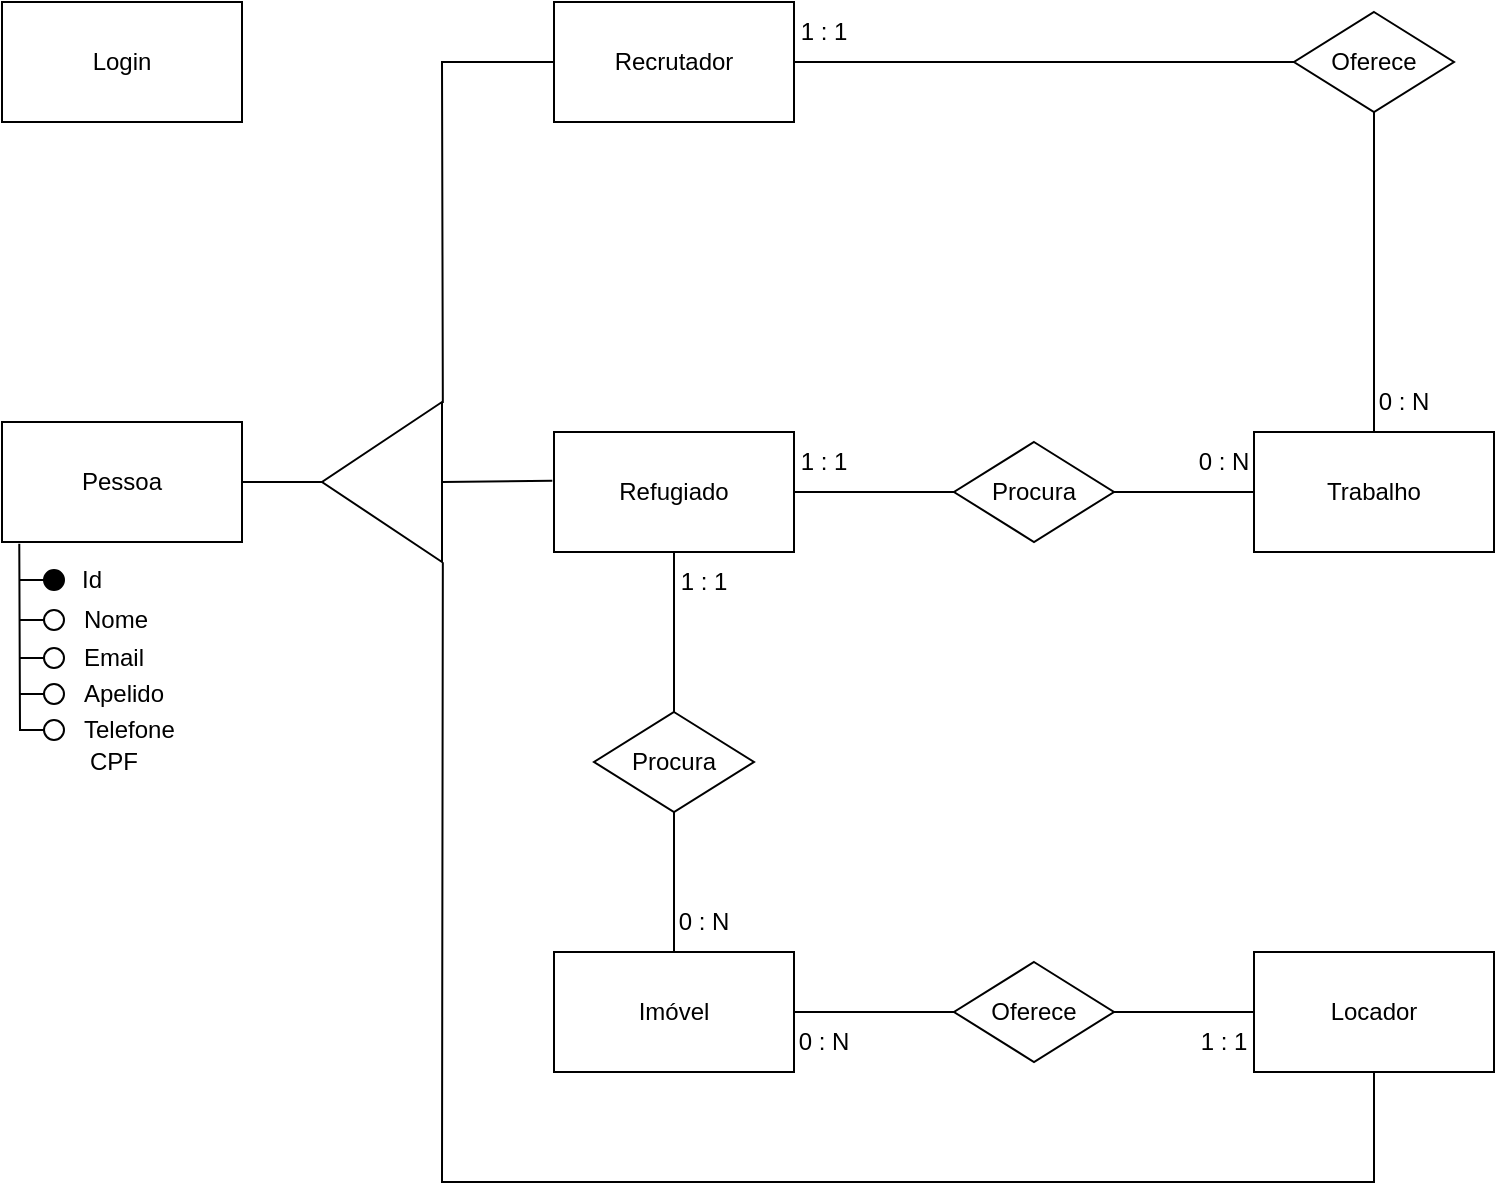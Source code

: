 <mxfile version="16.0.3" type="device"><diagram id="C5RBs43oDa-KdzZeNtuy" name="Page-1"><mxGraphModel dx="1673" dy="896" grid="1" gridSize="10" guides="1" tooltips="1" connect="1" arrows="1" fold="1" page="1" pageScale="1" pageWidth="827" pageHeight="1169" math="0" shadow="0"><root><mxCell id="WIyWlLk6GJQsqaUBKTNV-0"/><mxCell id="WIyWlLk6GJQsqaUBKTNV-1" parent="WIyWlLk6GJQsqaUBKTNV-0"/><mxCell id="FwgSdlfow-PsD2xN7TJJ-3" value="&lt;font style=&quot;vertical-align: inherit&quot;&gt;&lt;font style=&quot;vertical-align: inherit&quot;&gt;&lt;font style=&quot;vertical-align: inherit&quot;&gt;&lt;font style=&quot;vertical-align: inherit&quot;&gt;Procura&lt;/font&gt;&lt;/font&gt;&lt;/font&gt;&lt;/font&gt;" style="rhombus;whiteSpace=wrap;html=1;" parent="WIyWlLk6GJQsqaUBKTNV-1" vertex="1"><mxGeometry x="517" y="280" width="80" height="50" as="geometry"/></mxCell><mxCell id="FwgSdlfow-PsD2xN7TJJ-4" value="&lt;font style=&quot;vertical-align: inherit&quot;&gt;&lt;font style=&quot;vertical-align: inherit&quot;&gt;Oferece&lt;/font&gt;&lt;/font&gt;" style="rhombus;whiteSpace=wrap;html=1;" parent="WIyWlLk6GJQsqaUBKTNV-1" vertex="1"><mxGeometry x="687" y="65" width="80" height="50" as="geometry"/></mxCell><mxCell id="FwgSdlfow-PsD2xN7TJJ-8" value="&lt;font style=&quot;vertical-align: inherit&quot;&gt;&lt;font style=&quot;vertical-align: inherit&quot;&gt;&lt;font style=&quot;vertical-align: inherit&quot;&gt;&lt;font style=&quot;vertical-align: inherit&quot;&gt;Procura&lt;/font&gt;&lt;/font&gt;&lt;/font&gt;&lt;/font&gt;" style="rhombus;whiteSpace=wrap;html=1;" parent="WIyWlLk6GJQsqaUBKTNV-1" vertex="1"><mxGeometry x="337" y="415" width="80" height="50" as="geometry"/></mxCell><mxCell id="FwgSdlfow-PsD2xN7TJJ-9" value="&lt;font style=&quot;vertical-align: inherit&quot;&gt;&lt;font style=&quot;vertical-align: inherit&quot;&gt;Oferece&lt;/font&gt;&lt;/font&gt;" style="rhombus;whiteSpace=wrap;html=1;" parent="WIyWlLk6GJQsqaUBKTNV-1" vertex="1"><mxGeometry x="517" y="540" width="80" height="50" as="geometry"/></mxCell><mxCell id="FwgSdlfow-PsD2xN7TJJ-10" value="" style="endArrow=none;html=1;rounded=0;exitX=1;exitY=0.5;exitDx=0;exitDy=0;entryX=0;entryY=0.5;entryDx=0;entryDy=0;" parent="WIyWlLk6GJQsqaUBKTNV-1" source="FwgSdlfow-PsD2xN7TJJ-0" target="FwgSdlfow-PsD2xN7TJJ-3" edge="1"><mxGeometry width="50" height="50" relative="1" as="geometry"><mxPoint x="697" y="335" as="sourcePoint"/><mxPoint x="747" y="285" as="targetPoint"/></mxGeometry></mxCell><mxCell id="FwgSdlfow-PsD2xN7TJJ-11" value="" style="endArrow=none;html=1;rounded=0;exitX=1;exitY=0.5;exitDx=0;exitDy=0;entryX=0;entryY=0.5;entryDx=0;entryDy=0;" parent="WIyWlLk6GJQsqaUBKTNV-1" source="FwgSdlfow-PsD2xN7TJJ-3" target="FwgSdlfow-PsD2xN7TJJ-2" edge="1"><mxGeometry width="50" height="50" relative="1" as="geometry"><mxPoint x="697" y="335" as="sourcePoint"/><mxPoint x="747" y="285" as="targetPoint"/></mxGeometry></mxCell><mxCell id="FwgSdlfow-PsD2xN7TJJ-12" value="" style="endArrow=none;html=1;rounded=0;exitX=1;exitY=0.5;exitDx=0;exitDy=0;entryX=0;entryY=0.5;entryDx=0;entryDy=0;" parent="WIyWlLk6GJQsqaUBKTNV-1" source="FwgSdlfow-PsD2xN7TJJ-1" target="FwgSdlfow-PsD2xN7TJJ-4" edge="1"><mxGeometry width="50" height="50" relative="1" as="geometry"><mxPoint x="697" y="335" as="sourcePoint"/><mxPoint x="747" y="285" as="targetPoint"/><Array as="points"/></mxGeometry></mxCell><mxCell id="FwgSdlfow-PsD2xN7TJJ-13" value="" style="endArrow=none;html=1;rounded=0;entryX=0.5;entryY=1;entryDx=0;entryDy=0;exitX=0.5;exitY=0;exitDx=0;exitDy=0;" parent="WIyWlLk6GJQsqaUBKTNV-1" source="FwgSdlfow-PsD2xN7TJJ-2" target="FwgSdlfow-PsD2xN7TJJ-4" edge="1"><mxGeometry width="50" height="50" relative="1" as="geometry"><mxPoint x="697" y="335" as="sourcePoint"/><mxPoint x="747" y="285" as="targetPoint"/></mxGeometry></mxCell><mxCell id="FwgSdlfow-PsD2xN7TJJ-14" value="" style="endArrow=none;html=1;rounded=0;entryX=0.5;entryY=1;entryDx=0;entryDy=0;exitX=0.5;exitY=0;exitDx=0;exitDy=0;" parent="WIyWlLk6GJQsqaUBKTNV-1" source="FwgSdlfow-PsD2xN7TJJ-8" target="FwgSdlfow-PsD2xN7TJJ-0" edge="1"><mxGeometry width="50" height="50" relative="1" as="geometry"><mxPoint x="697" y="335" as="sourcePoint"/><mxPoint x="747" y="285" as="targetPoint"/></mxGeometry></mxCell><mxCell id="FwgSdlfow-PsD2xN7TJJ-15" value="" style="endArrow=none;html=1;rounded=0;entryX=0.5;entryY=0;entryDx=0;entryDy=0;exitX=0.5;exitY=1;exitDx=0;exitDy=0;" parent="WIyWlLk6GJQsqaUBKTNV-1" source="FwgSdlfow-PsD2xN7TJJ-8" target="FwgSdlfow-PsD2xN7TJJ-5" edge="1"><mxGeometry width="50" height="50" relative="1" as="geometry"><mxPoint x="697" y="335" as="sourcePoint"/><mxPoint x="747" y="285" as="targetPoint"/></mxGeometry></mxCell><mxCell id="FwgSdlfow-PsD2xN7TJJ-16" value="" style="endArrow=none;html=1;rounded=0;exitX=1;exitY=0.5;exitDx=0;exitDy=0;entryX=0;entryY=0.5;entryDx=0;entryDy=0;" parent="WIyWlLk6GJQsqaUBKTNV-1" source="FwgSdlfow-PsD2xN7TJJ-5" target="FwgSdlfow-PsD2xN7TJJ-9" edge="1"><mxGeometry width="50" height="50" relative="1" as="geometry"><mxPoint x="697" y="335" as="sourcePoint"/><mxPoint x="747" y="285" as="targetPoint"/></mxGeometry></mxCell><mxCell id="FwgSdlfow-PsD2xN7TJJ-17" value="" style="endArrow=none;html=1;rounded=0;entryX=0;entryY=0.5;entryDx=0;entryDy=0;exitX=1;exitY=0.5;exitDx=0;exitDy=0;" parent="WIyWlLk6GJQsqaUBKTNV-1" source="FwgSdlfow-PsD2xN7TJJ-9" target="FwgSdlfow-PsD2xN7TJJ-7" edge="1"><mxGeometry width="50" height="50" relative="1" as="geometry"><mxPoint x="697" y="335" as="sourcePoint"/><mxPoint x="747" y="285" as="targetPoint"/></mxGeometry></mxCell><mxCell id="FwgSdlfow-PsD2xN7TJJ-27" value="" style="group" parent="WIyWlLk6GJQsqaUBKTNV-1" vertex="1" connectable="0"><mxGeometry x="317" y="275" width="150" height="90" as="geometry"/></mxCell><mxCell id="FwgSdlfow-PsD2xN7TJJ-0" value="&lt;font style=&quot;vertical-align: inherit&quot;&gt;&lt;font style=&quot;vertical-align: inherit&quot;&gt;&lt;font style=&quot;vertical-align: inherit&quot;&gt;&lt;font style=&quot;vertical-align: inherit&quot;&gt;&lt;font style=&quot;vertical-align: inherit&quot;&gt;&lt;font style=&quot;vertical-align: inherit&quot;&gt;&lt;font style=&quot;vertical-align: inherit&quot;&gt;&lt;font style=&quot;vertical-align: inherit&quot;&gt;&lt;font style=&quot;vertical-align: inherit&quot;&gt;&lt;font style=&quot;vertical-align: inherit&quot;&gt;&lt;font style=&quot;vertical-align: inherit&quot;&gt;&lt;font style=&quot;vertical-align: inherit&quot;&gt;&lt;font style=&quot;vertical-align: inherit&quot;&gt;&lt;font style=&quot;vertical-align: inherit&quot;&gt;Refugiado&lt;/font&gt;&lt;/font&gt;&lt;/font&gt;&lt;/font&gt;&lt;/font&gt;&lt;/font&gt;&lt;/font&gt;&lt;/font&gt;&lt;/font&gt;&lt;/font&gt;&lt;/font&gt;&lt;/font&gt;&lt;/font&gt;&lt;/font&gt;" style="rounded=0;whiteSpace=wrap;html=1;" parent="FwgSdlfow-PsD2xN7TJJ-27" vertex="1"><mxGeometry width="120" height="60" as="geometry"/></mxCell><mxCell id="FwgSdlfow-PsD2xN7TJJ-18" value="&lt;font style=&quot;vertical-align: inherit&quot;&gt;&lt;font style=&quot;vertical-align: inherit&quot;&gt;&lt;font style=&quot;vertical-align: inherit&quot;&gt;&lt;font style=&quot;vertical-align: inherit&quot;&gt;&lt;font style=&quot;vertical-align: inherit&quot;&gt;&lt;font style=&quot;vertical-align: inherit&quot;&gt;&lt;font style=&quot;vertical-align: inherit&quot;&gt;&lt;font style=&quot;vertical-align: inherit&quot;&gt;1 : 1&lt;/font&gt;&lt;/font&gt;&lt;/font&gt;&lt;/font&gt;&lt;/font&gt;&lt;/font&gt;&lt;/font&gt;&lt;/font&gt;" style="text;html=1;strokeColor=none;fillColor=none;align=center;verticalAlign=middle;whiteSpace=wrap;rounded=0;" parent="FwgSdlfow-PsD2xN7TJJ-27" vertex="1"><mxGeometry x="120" width="30" height="30" as="geometry"/></mxCell><mxCell id="FwgSdlfow-PsD2xN7TJJ-23" value="&lt;font style=&quot;vertical-align: inherit&quot;&gt;&lt;font style=&quot;vertical-align: inherit&quot;&gt;&lt;font style=&quot;vertical-align: inherit&quot;&gt;&lt;font style=&quot;vertical-align: inherit&quot;&gt;&lt;font style=&quot;vertical-align: inherit&quot;&gt;&lt;font style=&quot;vertical-align: inherit&quot;&gt;&lt;font style=&quot;vertical-align: inherit&quot;&gt;&lt;font style=&quot;vertical-align: inherit&quot;&gt;1 : 1&lt;/font&gt;&lt;/font&gt;&lt;/font&gt;&lt;/font&gt;&lt;/font&gt;&lt;/font&gt;&lt;/font&gt;&lt;/font&gt;" style="text;html=1;strokeColor=none;fillColor=none;align=center;verticalAlign=middle;whiteSpace=wrap;rounded=0;" parent="FwgSdlfow-PsD2xN7TJJ-27" vertex="1"><mxGeometry x="60" y="60" width="30" height="30" as="geometry"/></mxCell><mxCell id="FwgSdlfow-PsD2xN7TJJ-28" value="" style="group" parent="WIyWlLk6GJQsqaUBKTNV-1" vertex="1" connectable="0"><mxGeometry x="317" y="505" width="150" height="90" as="geometry"/></mxCell><mxCell id="FwgSdlfow-PsD2xN7TJJ-5" value="&lt;font style=&quot;vertical-align: inherit&quot;&gt;&lt;font style=&quot;vertical-align: inherit&quot;&gt;&lt;font style=&quot;vertical-align: inherit&quot;&gt;&lt;font style=&quot;vertical-align: inherit&quot;&gt;Imóvel&lt;/font&gt;&lt;/font&gt;&lt;/font&gt;&lt;/font&gt;" style="rounded=0;whiteSpace=wrap;html=1;" parent="FwgSdlfow-PsD2xN7TJJ-28" vertex="1"><mxGeometry y="30" width="120" height="60" as="geometry"/></mxCell><mxCell id="FwgSdlfow-PsD2xN7TJJ-20" value="&lt;font style=&quot;vertical-align: inherit&quot;&gt;&lt;font style=&quot;vertical-align: inherit&quot;&gt;&lt;font style=&quot;vertical-align: inherit&quot;&gt;&lt;font style=&quot;vertical-align: inherit&quot;&gt;&lt;font style=&quot;vertical-align: inherit&quot;&gt;&lt;font style=&quot;vertical-align: inherit&quot;&gt;&lt;font style=&quot;vertical-align: inherit&quot;&gt;&lt;font style=&quot;vertical-align: inherit&quot;&gt;&lt;font style=&quot;vertical-align: inherit&quot;&gt;&lt;font style=&quot;vertical-align: inherit&quot;&gt;&lt;font style=&quot;vertical-align: inherit&quot;&gt;&lt;font style=&quot;vertical-align: inherit&quot;&gt;0 : N&lt;/font&gt;&lt;/font&gt;&lt;/font&gt;&lt;/font&gt;&lt;/font&gt;&lt;/font&gt;&lt;/font&gt;&lt;/font&gt;&lt;/font&gt;&lt;/font&gt;&lt;/font&gt;&lt;/font&gt;" style="text;html=1;strokeColor=none;fillColor=none;align=center;verticalAlign=middle;whiteSpace=wrap;rounded=0;" parent="FwgSdlfow-PsD2xN7TJJ-28" vertex="1"><mxGeometry x="60" width="30" height="30" as="geometry"/></mxCell><mxCell id="FwgSdlfow-PsD2xN7TJJ-22" value="&lt;font style=&quot;vertical-align: inherit&quot;&gt;&lt;font style=&quot;vertical-align: inherit&quot;&gt;&lt;font style=&quot;vertical-align: inherit&quot;&gt;&lt;font style=&quot;vertical-align: inherit&quot;&gt;&lt;font style=&quot;vertical-align: inherit&quot;&gt;&lt;font style=&quot;vertical-align: inherit&quot;&gt;&lt;font style=&quot;vertical-align: inherit&quot;&gt;&lt;font style=&quot;vertical-align: inherit&quot;&gt;&lt;font style=&quot;vertical-align: inherit&quot;&gt;&lt;font style=&quot;vertical-align: inherit&quot;&gt;&lt;font style=&quot;vertical-align: inherit&quot;&gt;&lt;font style=&quot;vertical-align: inherit&quot;&gt;&lt;font style=&quot;vertical-align: inherit&quot;&gt;&lt;font style=&quot;vertical-align: inherit&quot;&gt;0 : N&lt;/font&gt;&lt;/font&gt;&lt;/font&gt;&lt;/font&gt;&lt;/font&gt;&lt;/font&gt;&lt;/font&gt;&lt;/font&gt;&lt;/font&gt;&lt;/font&gt;&lt;/font&gt;&lt;/font&gt;&lt;/font&gt;&lt;/font&gt;" style="text;html=1;strokeColor=none;fillColor=none;align=center;verticalAlign=middle;whiteSpace=wrap;rounded=0;" parent="FwgSdlfow-PsD2xN7TJJ-28" vertex="1"><mxGeometry x="120" y="60" width="30" height="30" as="geometry"/></mxCell><mxCell id="FwgSdlfow-PsD2xN7TJJ-29" value="" style="group" parent="WIyWlLk6GJQsqaUBKTNV-1" vertex="1" connectable="0"><mxGeometry x="637" y="535" width="150" height="60" as="geometry"/></mxCell><mxCell id="FwgSdlfow-PsD2xN7TJJ-7" value="&lt;font style=&quot;vertical-align: inherit&quot;&gt;&lt;font style=&quot;vertical-align: inherit&quot;&gt;Locador&lt;/font&gt;&lt;/font&gt;" style="rounded=0;whiteSpace=wrap;html=1;" parent="FwgSdlfow-PsD2xN7TJJ-29" vertex="1"><mxGeometry x="30" width="120" height="60" as="geometry"/></mxCell><mxCell id="FwgSdlfow-PsD2xN7TJJ-24" value="&lt;font style=&quot;vertical-align: inherit&quot;&gt;&lt;font style=&quot;vertical-align: inherit&quot;&gt;&lt;font style=&quot;vertical-align: inherit&quot;&gt;&lt;font style=&quot;vertical-align: inherit&quot;&gt;&lt;font style=&quot;vertical-align: inherit&quot;&gt;&lt;font style=&quot;vertical-align: inherit&quot;&gt;&lt;font style=&quot;vertical-align: inherit&quot;&gt;&lt;font style=&quot;vertical-align: inherit&quot;&gt;&lt;font style=&quot;vertical-align: inherit&quot;&gt;&lt;font style=&quot;vertical-align: inherit&quot;&gt;&lt;font style=&quot;vertical-align: inherit&quot;&gt;&lt;font style=&quot;vertical-align: inherit&quot;&gt;&lt;font style=&quot;vertical-align: inherit&quot;&gt;&lt;font style=&quot;vertical-align: inherit&quot;&gt;&lt;font style=&quot;vertical-align: inherit&quot;&gt;&lt;font style=&quot;vertical-align: inherit&quot;&gt;1 : 1&lt;/font&gt;&lt;/font&gt;&lt;/font&gt;&lt;/font&gt;&lt;/font&gt;&lt;/font&gt;&lt;/font&gt;&lt;/font&gt;&lt;/font&gt;&lt;/font&gt;&lt;/font&gt;&lt;/font&gt;&lt;/font&gt;&lt;/font&gt;&lt;/font&gt;&lt;/font&gt;" style="text;html=1;strokeColor=none;fillColor=none;align=center;verticalAlign=middle;whiteSpace=wrap;rounded=0;" parent="FwgSdlfow-PsD2xN7TJJ-29" vertex="1"><mxGeometry y="30" width="30" height="30" as="geometry"/></mxCell><mxCell id="FwgSdlfow-PsD2xN7TJJ-30" value="" style="group" parent="WIyWlLk6GJQsqaUBKTNV-1" vertex="1" connectable="0"><mxGeometry x="637" y="245" width="150" height="90" as="geometry"/></mxCell><mxCell id="FwgSdlfow-PsD2xN7TJJ-2" value="&lt;font style=&quot;vertical-align: inherit&quot;&gt;&lt;font style=&quot;vertical-align: inherit&quot;&gt;&lt;font style=&quot;vertical-align: inherit&quot;&gt;&lt;font style=&quot;vertical-align: inherit&quot;&gt;&lt;font style=&quot;vertical-align: inherit&quot;&gt;&lt;font style=&quot;vertical-align: inherit&quot;&gt;&lt;font style=&quot;vertical-align: inherit&quot;&gt;&lt;font style=&quot;vertical-align: inherit&quot;&gt;Trabalho&lt;/font&gt;&lt;/font&gt;&lt;/font&gt;&lt;/font&gt;&lt;/font&gt;&lt;/font&gt;&lt;/font&gt;&lt;/font&gt;" style="rounded=0;whiteSpace=wrap;html=1;" parent="FwgSdlfow-PsD2xN7TJJ-30" vertex="1"><mxGeometry x="30" y="30" width="120" height="60" as="geometry"/></mxCell><mxCell id="FwgSdlfow-PsD2xN7TJJ-25" value="&lt;font style=&quot;vertical-align: inherit&quot;&gt;&lt;font style=&quot;vertical-align: inherit&quot;&gt;&lt;font style=&quot;vertical-align: inherit&quot;&gt;&lt;font style=&quot;vertical-align: inherit&quot;&gt;&lt;font style=&quot;vertical-align: inherit&quot;&gt;&lt;font style=&quot;vertical-align: inherit&quot;&gt;&lt;font style=&quot;vertical-align: inherit&quot;&gt;&lt;font style=&quot;vertical-align: inherit&quot;&gt;&lt;font style=&quot;vertical-align: inherit&quot;&gt;&lt;font style=&quot;vertical-align: inherit&quot;&gt;&lt;font style=&quot;vertical-align: inherit&quot;&gt;&lt;font style=&quot;vertical-align: inherit&quot;&gt;0 : N&lt;/font&gt;&lt;/font&gt;&lt;/font&gt;&lt;/font&gt;&lt;/font&gt;&lt;/font&gt;&lt;/font&gt;&lt;/font&gt;&lt;/font&gt;&lt;/font&gt;&lt;/font&gt;&lt;/font&gt;" style="text;html=1;strokeColor=none;fillColor=none;align=center;verticalAlign=middle;whiteSpace=wrap;rounded=0;" parent="FwgSdlfow-PsD2xN7TJJ-30" vertex="1"><mxGeometry y="30" width="30" height="30" as="geometry"/></mxCell><mxCell id="FwgSdlfow-PsD2xN7TJJ-26" value="&lt;font style=&quot;vertical-align: inherit&quot;&gt;&lt;font style=&quot;vertical-align: inherit&quot;&gt;&lt;font style=&quot;vertical-align: inherit&quot;&gt;&lt;font style=&quot;vertical-align: inherit&quot;&gt;&lt;font style=&quot;vertical-align: inherit&quot;&gt;&lt;font style=&quot;vertical-align: inherit&quot;&gt;&lt;font style=&quot;vertical-align: inherit&quot;&gt;&lt;font style=&quot;vertical-align: inherit&quot;&gt;&lt;font style=&quot;vertical-align: inherit&quot;&gt;&lt;font style=&quot;vertical-align: inherit&quot;&gt;&lt;font style=&quot;vertical-align: inherit&quot;&gt;&lt;font style=&quot;vertical-align: inherit&quot;&gt;0 : N&lt;/font&gt;&lt;/font&gt;&lt;/font&gt;&lt;/font&gt;&lt;/font&gt;&lt;/font&gt;&lt;/font&gt;&lt;/font&gt;&lt;/font&gt;&lt;/font&gt;&lt;/font&gt;&lt;/font&gt;" style="text;html=1;strokeColor=none;fillColor=none;align=center;verticalAlign=middle;whiteSpace=wrap;rounded=0;" parent="FwgSdlfow-PsD2xN7TJJ-30" vertex="1"><mxGeometry x="90" width="30" height="30" as="geometry"/></mxCell><mxCell id="Fp6KTXXdnNko5vXFwwv1-0" value="&lt;font style=&quot;vertical-align: inherit&quot;&gt;&lt;font style=&quot;vertical-align: inherit&quot;&gt;Pessoa&lt;/font&gt;&lt;/font&gt;" style="rounded=0;whiteSpace=wrap;html=1;" vertex="1" parent="WIyWlLk6GJQsqaUBKTNV-1"><mxGeometry x="41" y="270" width="120" height="60" as="geometry"/></mxCell><mxCell id="Fp6KTXXdnNko5vXFwwv1-3" value="" style="endArrow=none;html=1;rounded=0;exitX=1;exitY=0.5;exitDx=0;exitDy=0;entryX=1;entryY=0.5;entryDx=0;entryDy=0;" edge="1" parent="WIyWlLk6GJQsqaUBKTNV-1" source="Fp6KTXXdnNko5vXFwwv1-0" target="Fp6KTXXdnNko5vXFwwv1-7"><mxGeometry width="50" height="50" relative="1" as="geometry"><mxPoint x="121" y="290" as="sourcePoint"/><mxPoint x="141" y="300" as="targetPoint"/></mxGeometry></mxCell><mxCell id="Fp6KTXXdnNko5vXFwwv1-4" value="" style="endArrow=none;html=1;rounded=0;entryX=-0.007;entryY=0.406;entryDx=0;entryDy=0;entryPerimeter=0;exitX=0;exitY=0.5;exitDx=0;exitDy=0;" edge="1" parent="WIyWlLk6GJQsqaUBKTNV-1" source="Fp6KTXXdnNko5vXFwwv1-7" target="FwgSdlfow-PsD2xN7TJJ-0"><mxGeometry width="50" height="50" relative="1" as="geometry"><mxPoint x="271" y="299" as="sourcePoint"/><mxPoint x="301" y="300" as="targetPoint"/></mxGeometry></mxCell><mxCell id="Fp6KTXXdnNko5vXFwwv1-5" value="" style="endArrow=none;html=1;rounded=0;entryX=0;entryY=0.5;entryDx=0;entryDy=0;exitX=-0.007;exitY=0.993;exitDx=0;exitDy=0;exitPerimeter=0;" edge="1" parent="WIyWlLk6GJQsqaUBKTNV-1" source="Fp6KTXXdnNko5vXFwwv1-7" target="FwgSdlfow-PsD2xN7TJJ-1"><mxGeometry width="50" height="50" relative="1" as="geometry"><mxPoint x="201" y="230" as="sourcePoint"/><mxPoint x="201" y="90" as="targetPoint"/><Array as="points"><mxPoint x="261" y="90"/></Array></mxGeometry></mxCell><mxCell id="Fp6KTXXdnNko5vXFwwv1-6" value="" style="endArrow=none;html=1;rounded=0;entryX=0.5;entryY=1;entryDx=0;entryDy=0;exitX=-0.007;exitY=-0.002;exitDx=0;exitDy=0;exitPerimeter=0;" edge="1" parent="WIyWlLk6GJQsqaUBKTNV-1" source="Fp6KTXXdnNko5vXFwwv1-7" target="FwgSdlfow-PsD2xN7TJJ-7"><mxGeometry width="50" height="50" relative="1" as="geometry"><mxPoint x="201" y="370" as="sourcePoint"/><mxPoint x="591" y="350" as="targetPoint"/><Array as="points"><mxPoint x="261" y="650"/><mxPoint x="727" y="650"/></Array></mxGeometry></mxCell><mxCell id="Fp6KTXXdnNko5vXFwwv1-7" value="" style="triangle;whiteSpace=wrap;html=1;rotation=-180;" vertex="1" parent="WIyWlLk6GJQsqaUBKTNV-1"><mxGeometry x="201" y="260" width="60" height="80" as="geometry"/></mxCell><mxCell id="FwgSdlfow-PsD2xN7TJJ-1" value="&lt;font style=&quot;vertical-align: inherit&quot;&gt;&lt;font style=&quot;vertical-align: inherit&quot;&gt;&lt;font style=&quot;vertical-align: inherit&quot;&gt;&lt;font style=&quot;vertical-align: inherit&quot;&gt;Recrutador&lt;/font&gt;&lt;/font&gt;&lt;/font&gt;&lt;/font&gt;" style="rounded=0;whiteSpace=wrap;html=1;" parent="WIyWlLk6GJQsqaUBKTNV-1" vertex="1"><mxGeometry x="317" y="60" width="120" height="60" as="geometry"/></mxCell><mxCell id="FwgSdlfow-PsD2xN7TJJ-21" value="&lt;font style=&quot;vertical-align: inherit&quot;&gt;&lt;font style=&quot;vertical-align: inherit&quot;&gt;&lt;font style=&quot;vertical-align: inherit&quot;&gt;&lt;font style=&quot;vertical-align: inherit&quot;&gt;&lt;font style=&quot;vertical-align: inherit&quot;&gt;&lt;font style=&quot;vertical-align: inherit&quot;&gt;&lt;font style=&quot;vertical-align: inherit&quot;&gt;&lt;font style=&quot;vertical-align: inherit&quot;&gt;&lt;font style=&quot;vertical-align: inherit&quot;&gt;&lt;font style=&quot;vertical-align: inherit&quot;&gt;&lt;font style=&quot;vertical-align: inherit&quot;&gt;&lt;font style=&quot;vertical-align: inherit&quot;&gt;&lt;font style=&quot;vertical-align: inherit&quot;&gt;&lt;font style=&quot;vertical-align: inherit&quot;&gt;&lt;font style=&quot;vertical-align: inherit&quot;&gt;&lt;font style=&quot;vertical-align: inherit&quot;&gt;1 : 1&lt;/font&gt;&lt;/font&gt;&lt;/font&gt;&lt;/font&gt;&lt;/font&gt;&lt;/font&gt;&lt;/font&gt;&lt;/font&gt;&lt;/font&gt;&lt;/font&gt;&lt;/font&gt;&lt;/font&gt;&lt;/font&gt;&lt;/font&gt;&lt;/font&gt;&lt;/font&gt;" style="text;html=1;strokeColor=none;fillColor=none;align=center;verticalAlign=middle;whiteSpace=wrap;rounded=0;" parent="WIyWlLk6GJQsqaUBKTNV-1" vertex="1"><mxGeometry x="437" y="60" width="30" height="30" as="geometry"/></mxCell><mxCell id="Fp6KTXXdnNko5vXFwwv1-14" value="" style="ellipse;whiteSpace=wrap;html=1;fillColor=#000000;" vertex="1" parent="WIyWlLk6GJQsqaUBKTNV-1"><mxGeometry x="62" y="344" width="10" height="10" as="geometry"/></mxCell><mxCell id="Fp6KTXXdnNko5vXFwwv1-16" value="&lt;font style=&quot;vertical-align: inherit&quot;&gt;&lt;font style=&quot;vertical-align: inherit&quot;&gt;Id&lt;/font&gt;&lt;/font&gt;" style="text;html=1;strokeColor=none;fillColor=none;align=left;verticalAlign=middle;whiteSpace=wrap;rounded=0;" vertex="1" parent="WIyWlLk6GJQsqaUBKTNV-1"><mxGeometry x="79" y="334" width="30" height="30" as="geometry"/></mxCell><mxCell id="Fp6KTXXdnNko5vXFwwv1-17" value="" style="ellipse;whiteSpace=wrap;html=1;fillColor=#FFFFFF;" vertex="1" parent="WIyWlLk6GJQsqaUBKTNV-1"><mxGeometry x="62" y="364" width="10" height="10" as="geometry"/></mxCell><mxCell id="Fp6KTXXdnNko5vXFwwv1-18" value="&lt;font style=&quot;vertical-align: inherit&quot;&gt;&lt;font style=&quot;vertical-align: inherit&quot;&gt;Nome&lt;/font&gt;&lt;/font&gt;" style="text;html=1;strokeColor=none;fillColor=none;align=left;verticalAlign=middle;whiteSpace=wrap;rounded=0;" vertex="1" parent="WIyWlLk6GJQsqaUBKTNV-1"><mxGeometry x="80" y="354" width="50" height="30" as="geometry"/></mxCell><mxCell id="Fp6KTXXdnNko5vXFwwv1-24" value="" style="group" vertex="1" connectable="0" parent="WIyWlLk6GJQsqaUBKTNV-1"><mxGeometry x="62" y="373" width="69" height="30" as="geometry"/></mxCell><mxCell id="Fp6KTXXdnNko5vXFwwv1-19" value="" style="ellipse;whiteSpace=wrap;html=1;fillColor=#FFFFFF;" vertex="1" parent="Fp6KTXXdnNko5vXFwwv1-24"><mxGeometry y="10" width="10" height="10" as="geometry"/></mxCell><mxCell id="Fp6KTXXdnNko5vXFwwv1-23" value="&lt;font style=&quot;vertical-align: inherit&quot;&gt;&lt;font style=&quot;vertical-align: inherit&quot;&gt;Email&lt;/font&gt;&lt;/font&gt;" style="text;html=1;strokeColor=none;fillColor=none;align=left;verticalAlign=middle;whiteSpace=wrap;rounded=0;" vertex="1" parent="Fp6KTXXdnNko5vXFwwv1-24"><mxGeometry x="18" width="51" height="30" as="geometry"/></mxCell><mxCell id="Fp6KTXXdnNko5vXFwwv1-25" value="" style="group" vertex="1" connectable="0" parent="WIyWlLk6GJQsqaUBKTNV-1"><mxGeometry x="62" y="391" width="69" height="30" as="geometry"/></mxCell><mxCell id="Fp6KTXXdnNko5vXFwwv1-26" value="" style="ellipse;whiteSpace=wrap;html=1;fillColor=#FFFFFF;" vertex="1" parent="Fp6KTXXdnNko5vXFwwv1-25"><mxGeometry y="10" width="10" height="10" as="geometry"/></mxCell><mxCell id="Fp6KTXXdnNko5vXFwwv1-27" value="&lt;font style=&quot;vertical-align: inherit&quot;&gt;&lt;font style=&quot;vertical-align: inherit&quot;&gt;Apelido&lt;/font&gt;&lt;/font&gt;" style="text;html=1;strokeColor=none;fillColor=none;align=left;verticalAlign=middle;whiteSpace=wrap;rounded=0;" vertex="1" parent="Fp6KTXXdnNko5vXFwwv1-25"><mxGeometry x="18" width="51" height="30" as="geometry"/></mxCell><mxCell id="Fp6KTXXdnNko5vXFwwv1-28" value="" style="group" vertex="1" connectable="0" parent="WIyWlLk6GJQsqaUBKTNV-1"><mxGeometry x="62" y="409" width="69" height="30" as="geometry"/></mxCell><mxCell id="Fp6KTXXdnNko5vXFwwv1-29" value="" style="ellipse;whiteSpace=wrap;html=1;fillColor=#FFFFFF;" vertex="1" parent="Fp6KTXXdnNko5vXFwwv1-28"><mxGeometry y="10" width="10" height="10" as="geometry"/></mxCell><mxCell id="Fp6KTXXdnNko5vXFwwv1-30" value="&lt;font style=&quot;vertical-align: inherit&quot;&gt;&lt;font style=&quot;vertical-align: inherit&quot;&gt;Telefone&lt;/font&gt;&lt;/font&gt;" style="text;html=1;strokeColor=none;fillColor=none;align=left;verticalAlign=middle;whiteSpace=wrap;rounded=0;" vertex="1" parent="Fp6KTXXdnNko5vXFwwv1-28"><mxGeometry x="18" width="51" height="30" as="geometry"/></mxCell><mxCell id="Fp6KTXXdnNko5vXFwwv1-31" value="" style="endArrow=none;html=1;rounded=0;exitX=0;exitY=0.5;exitDx=0;exitDy=0;entryX=0.072;entryY=1.015;entryDx=0;entryDy=0;entryPerimeter=0;" edge="1" parent="WIyWlLk6GJQsqaUBKTNV-1" source="Fp6KTXXdnNko5vXFwwv1-29" target="Fp6KTXXdnNko5vXFwwv1-0"><mxGeometry width="50" height="50" relative="1" as="geometry"><mxPoint x="50" y="440" as="sourcePoint"/><mxPoint x="60" y="340" as="targetPoint"/><Array as="points"><mxPoint x="50" y="424"/></Array></mxGeometry></mxCell><mxCell id="Fp6KTXXdnNko5vXFwwv1-32" value="" style="endArrow=none;html=1;rounded=0;entryX=0;entryY=0.5;entryDx=0;entryDy=0;" edge="1" parent="WIyWlLk6GJQsqaUBKTNV-1" target="Fp6KTXXdnNko5vXFwwv1-14"><mxGeometry width="50" height="50" relative="1" as="geometry"><mxPoint x="50" y="349" as="sourcePoint"/><mxPoint x="90" y="360" as="targetPoint"/></mxGeometry></mxCell><mxCell id="Fp6KTXXdnNko5vXFwwv1-33" value="" style="endArrow=none;html=1;rounded=0;entryX=0;entryY=0.5;entryDx=0;entryDy=0;" edge="1" parent="WIyWlLk6GJQsqaUBKTNV-1" target="Fp6KTXXdnNko5vXFwwv1-17"><mxGeometry width="50" height="50" relative="1" as="geometry"><mxPoint x="50" y="369" as="sourcePoint"/><mxPoint x="130" y="380" as="targetPoint"/></mxGeometry></mxCell><mxCell id="Fp6KTXXdnNko5vXFwwv1-34" value="" style="endArrow=none;html=1;rounded=0;entryX=0;entryY=0.5;entryDx=0;entryDy=0;" edge="1" parent="WIyWlLk6GJQsqaUBKTNV-1" target="Fp6KTXXdnNko5vXFwwv1-19"><mxGeometry width="50" height="50" relative="1" as="geometry"><mxPoint x="50" y="388" as="sourcePoint"/><mxPoint x="120" y="380" as="targetPoint"/></mxGeometry></mxCell><mxCell id="Fp6KTXXdnNko5vXFwwv1-36" value="" style="endArrow=none;html=1;rounded=0;entryX=0;entryY=0.5;entryDx=0;entryDy=0;" edge="1" parent="WIyWlLk6GJQsqaUBKTNV-1" target="Fp6KTXXdnNko5vXFwwv1-26"><mxGeometry width="50" height="50" relative="1" as="geometry"><mxPoint x="50" y="406" as="sourcePoint"/><mxPoint x="120" y="380" as="targetPoint"/></mxGeometry></mxCell><mxCell id="Fp6KTXXdnNko5vXFwwv1-37" value="Login" style="rounded=0;whiteSpace=wrap;html=1;fillColor=#FFFFFF;" vertex="1" parent="WIyWlLk6GJQsqaUBKTNV-1"><mxGeometry x="41" y="60" width="120" height="60" as="geometry"/></mxCell><mxCell id="Fp6KTXXdnNko5vXFwwv1-38" value="CPF" style="text;html=1;strokeColor=none;fillColor=none;align=center;verticalAlign=middle;whiteSpace=wrap;rounded=0;" vertex="1" parent="WIyWlLk6GJQsqaUBKTNV-1"><mxGeometry x="66.5" y="425" width="60" height="30" as="geometry"/></mxCell></root></mxGraphModel></diagram></mxfile>
